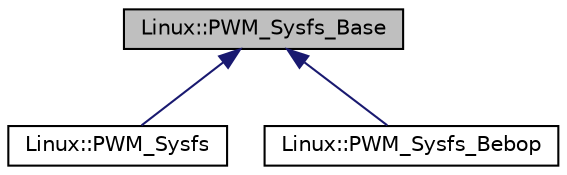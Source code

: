 digraph "Linux::PWM_Sysfs_Base"
{
 // INTERACTIVE_SVG=YES
  edge [fontname="Helvetica",fontsize="10",labelfontname="Helvetica",labelfontsize="10"];
  node [fontname="Helvetica",fontsize="10",shape=record];
  Node1 [label="Linux::PWM_Sysfs_Base",height=0.2,width=0.4,color="black", fillcolor="grey75", style="filled", fontcolor="black"];
  Node1 -> Node2 [dir="back",color="midnightblue",fontsize="10",style="solid",fontname="Helvetica"];
  Node2 [label="Linux::PWM_Sysfs",height=0.2,width=0.4,color="black", fillcolor="white", style="filled",URL="$classLinux_1_1PWM__Sysfs.html"];
  Node1 -> Node3 [dir="back",color="midnightblue",fontsize="10",style="solid",fontname="Helvetica"];
  Node3 [label="Linux::PWM_Sysfs_Bebop",height=0.2,width=0.4,color="black", fillcolor="white", style="filled",URL="$classLinux_1_1PWM__Sysfs__Bebop.html"];
}
